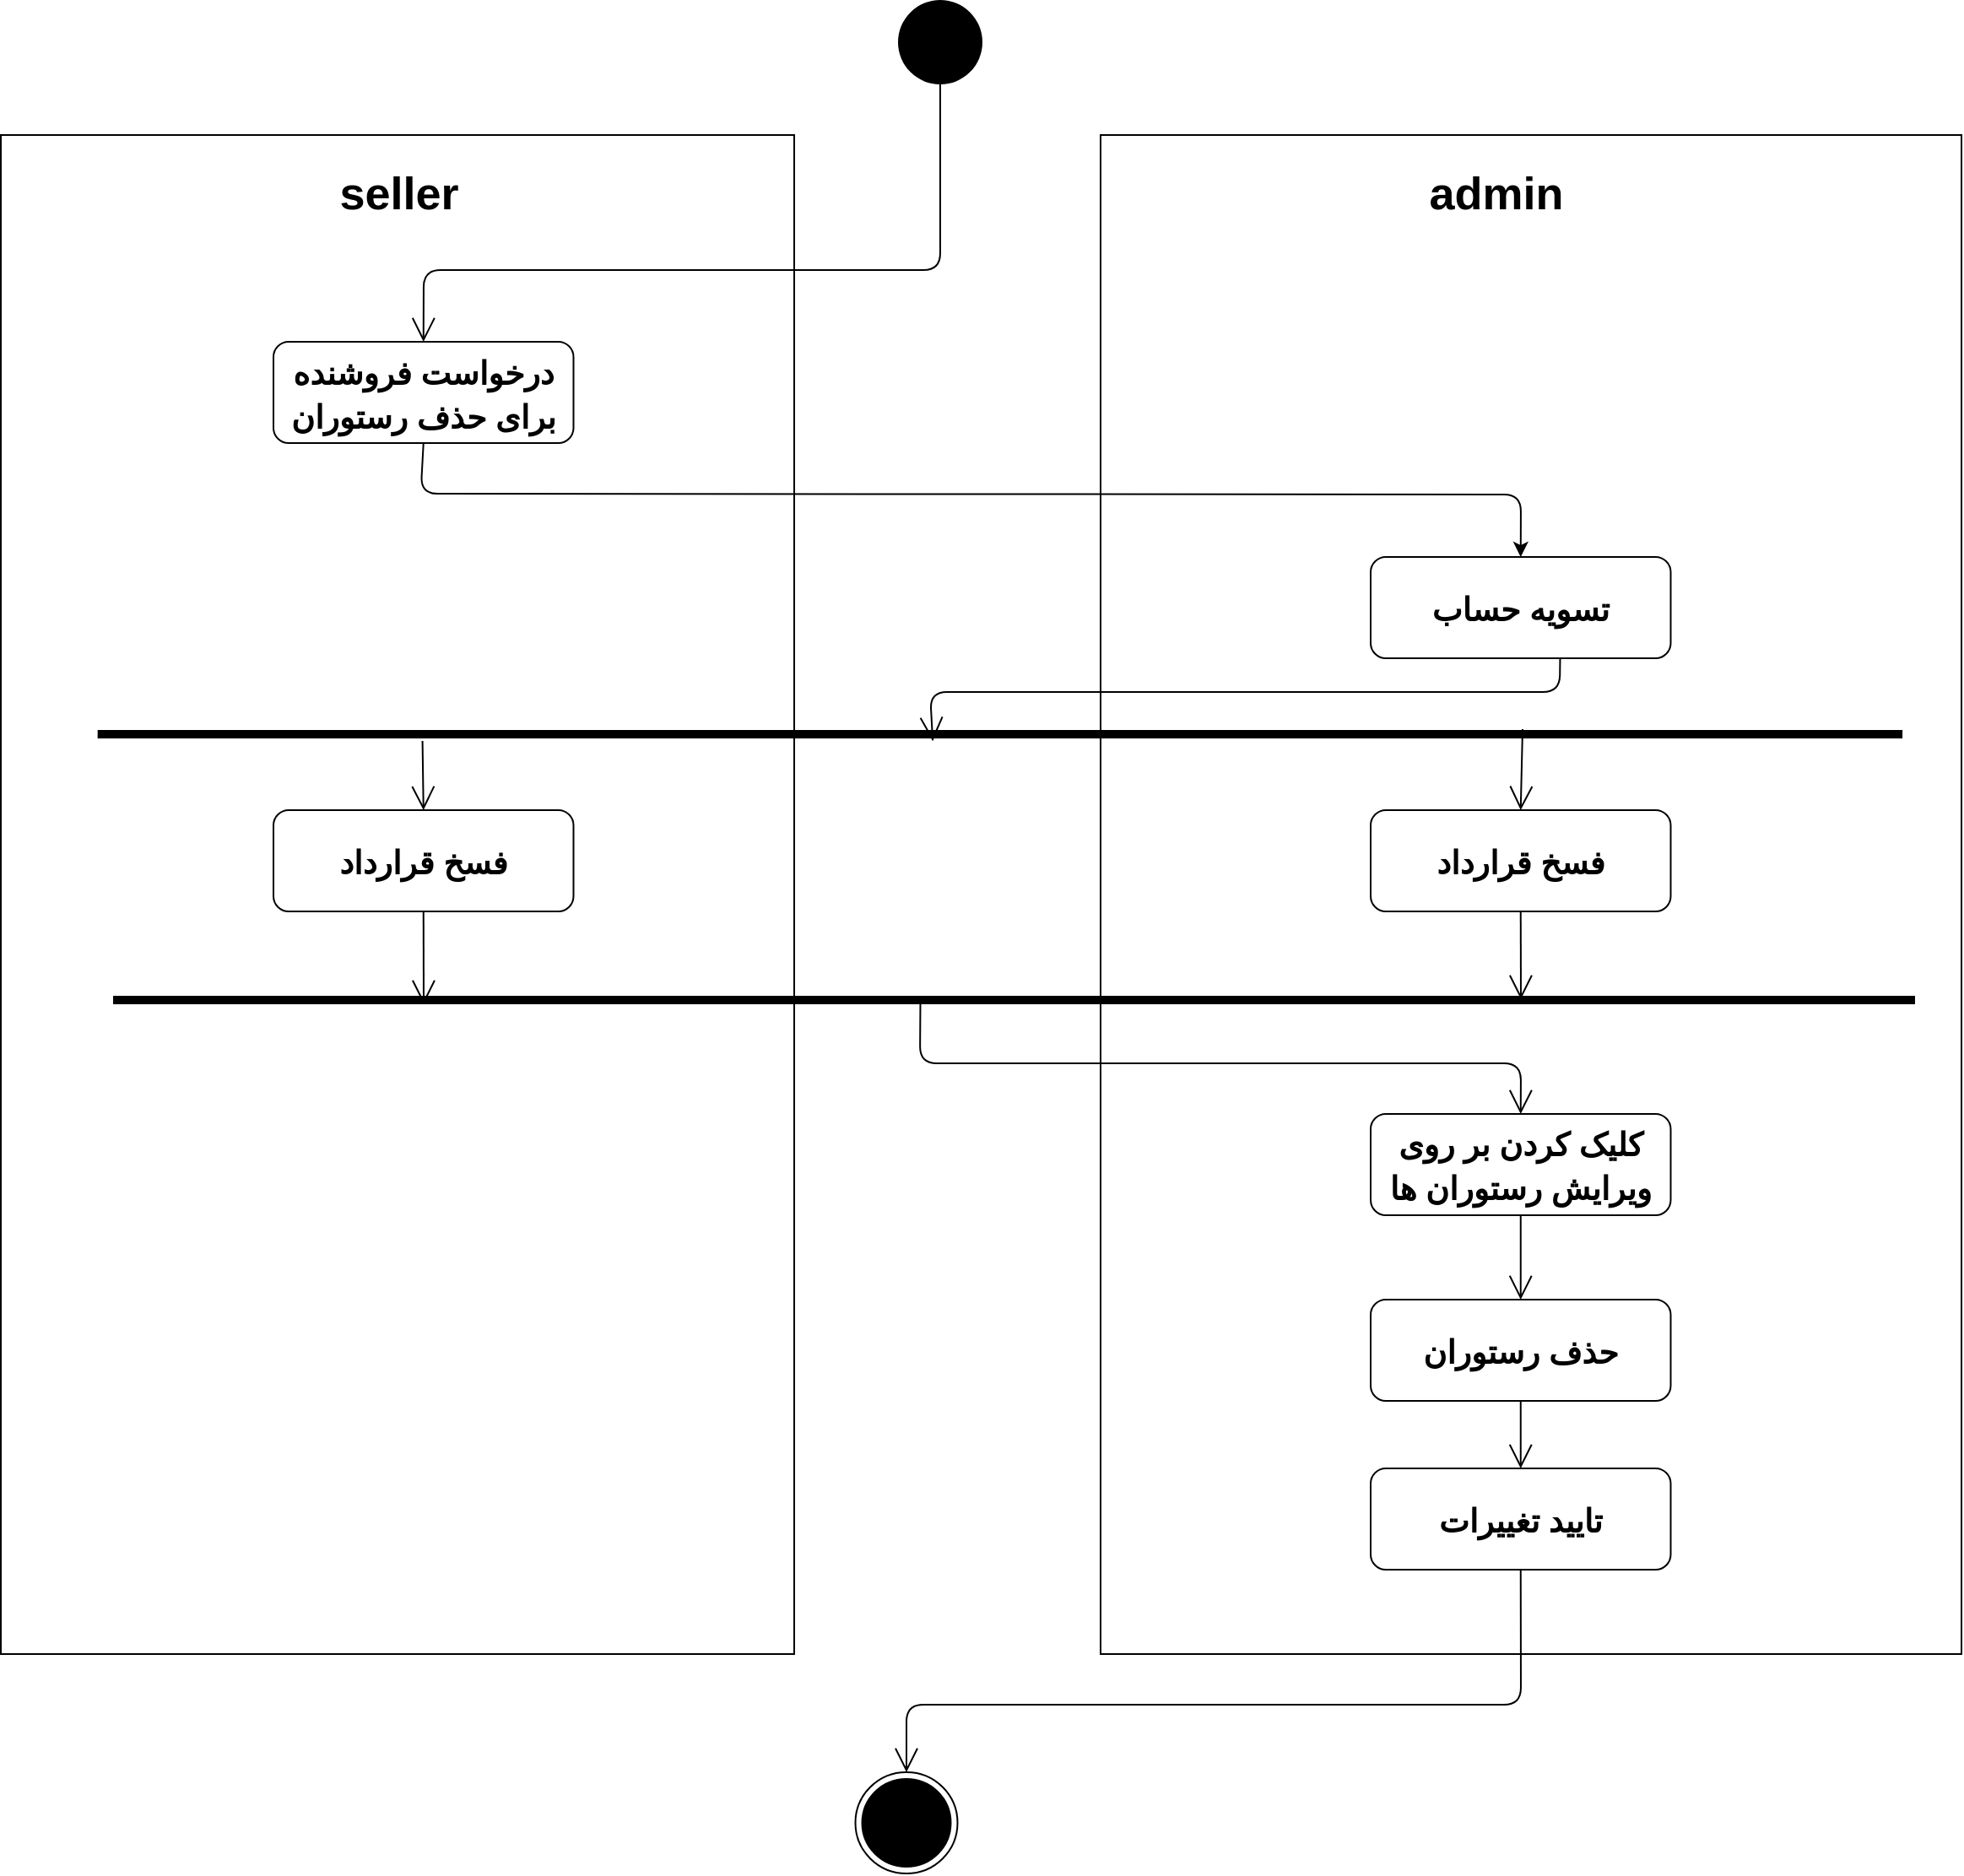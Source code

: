 <mxfile version="13.10.9" type="github">
  <diagram name="Page-1" id="e7e014a7-5840-1c2e-5031-d8a46d1fe8dd">
    <mxGraphModel dx="2015" dy="1105" grid="1" gridSize="10" guides="1" tooltips="1" connect="1" arrows="1" fold="1" page="1" pageScale="1" pageWidth="1654" pageHeight="1169" background="#ffffff" math="0" shadow="0">
      <root>
        <mxCell id="0" />
        <mxCell id="1" parent="0" />
        <mxCell id="aYaNbTCwkLzp46-Q-Bmp-96" value="" style="ellipse;fillColor=#000000;strokeColor=none;" vertex="1" parent="1">
          <mxGeometry x="840" y="30" width="50" height="50" as="geometry" />
        </mxCell>
        <mxCell id="aYaNbTCwkLzp46-Q-Bmp-98" value="" style="endArrow=open;endFill=1;endSize=12;html=1;fontSize=21;exitX=0.5;exitY=1;exitDx=0;exitDy=0;entryX=0.5;entryY=0;entryDx=0;entryDy=0;" edge="1" parent="1" source="aYaNbTCwkLzp46-Q-Bmp-96" target="aYaNbTCwkLzp46-Q-Bmp-188">
          <mxGeometry width="160" relative="1" as="geometry">
            <mxPoint x="972.25" y="82.5" as="sourcePoint" />
            <mxPoint x="500.25" y="214.5" as="targetPoint" />
            <Array as="points">
              <mxPoint x="865" y="190" />
              <mxPoint x="559" y="190" />
            </Array>
          </mxGeometry>
        </mxCell>
        <mxCell id="aYaNbTCwkLzp46-Q-Bmp-150" value="" style="whiteSpace=wrap;html=1;fillColor=none;" vertex="1" parent="1">
          <mxGeometry x="308.5" y="110" width="470" height="900" as="geometry" />
        </mxCell>
        <mxCell id="aYaNbTCwkLzp46-Q-Bmp-179" value="" style="ellipse;html=1;shape=endState;fillColor=#000000;strokeColor=#000000;" vertex="1" parent="1">
          <mxGeometry x="814.75" y="1080" width="60.5" height="60" as="geometry" />
        </mxCell>
        <mxCell id="aYaNbTCwkLzp46-Q-Bmp-180" value="&lt;font size=&quot;1&quot;&gt;&lt;b style=&quot;font-size: 27px&quot;&gt;seller&lt;/b&gt;&lt;/font&gt;" style="text;html=1;align=center;verticalAlign=middle;resizable=0;points=[];autosize=1;" vertex="1" parent="1">
          <mxGeometry x="498.5" y="130" width="90" height="30" as="geometry" />
        </mxCell>
        <mxCell id="aYaNbTCwkLzp46-Q-Bmp-183" value="" style="whiteSpace=wrap;html=1;fillColor=none;imageWidth=24;" vertex="1" parent="1">
          <mxGeometry x="960" y="110" width="510" height="900" as="geometry" />
        </mxCell>
        <mxCell id="aYaNbTCwkLzp46-Q-Bmp-184" value="&lt;font size=&quot;1&quot;&gt;&lt;b style=&quot;font-size: 27px&quot;&gt;admin&lt;/b&gt;&lt;/font&gt;" style="text;html=1;align=center;verticalAlign=middle;resizable=0;points=[];autosize=1;" vertex="1" parent="1">
          <mxGeometry x="1148.5" y="130" width="90" height="30" as="geometry" />
        </mxCell>
        <mxCell id="aYaNbTCwkLzp46-Q-Bmp-188" value="&lt;font style=&quot;font-size: 19px&quot;&gt;درخواست فروشنده برای حذف رستوران&lt;/font&gt;" style="shape=rect;html=1;rounded=1;whiteSpace=wrap;align=center;fontSize=21;fontStyle=1" vertex="1" parent="1">
          <mxGeometry x="470" y="232.5" width="177.75" height="60" as="geometry" />
        </mxCell>
        <mxCell id="aYaNbTCwkLzp46-Q-Bmp-191" value="&lt;span style=&quot;font-size: 19px&quot;&gt;تسویه حساب&lt;/span&gt;" style="shape=rect;html=1;rounded=1;whiteSpace=wrap;align=center;fontSize=21;fontStyle=1" vertex="1" parent="1">
          <mxGeometry x="1120" y="360" width="177.75" height="60" as="geometry" />
        </mxCell>
        <mxCell id="aYaNbTCwkLzp46-Q-Bmp-192" value="" style="endArrow=classic;html=1;exitX=0.5;exitY=1;exitDx=0;exitDy=0;entryX=0.5;entryY=0;entryDx=0;entryDy=0;" edge="1" parent="1" source="aYaNbTCwkLzp46-Q-Bmp-188" target="aYaNbTCwkLzp46-Q-Bmp-191">
          <mxGeometry width="50" height="50" relative="1" as="geometry">
            <mxPoint x="727.25" y="322.5" as="sourcePoint" />
            <mxPoint x="1336.125" y="362.5" as="targetPoint" />
            <Array as="points">
              <mxPoint x="557.25" y="322.5" />
              <mxPoint x="1209" y="323" />
            </Array>
          </mxGeometry>
        </mxCell>
        <mxCell id="aYaNbTCwkLzp46-Q-Bmp-193" value="" style="html=1;points=[];perimeter=orthogonalPerimeter;fillColor=#000000;strokeColor=none;fontSize=16;rotation=90;" vertex="1" parent="1">
          <mxGeometry x="897.94" y="-69.6" width="5" height="1069.22" as="geometry" />
        </mxCell>
        <mxCell id="aYaNbTCwkLzp46-Q-Bmp-194" value="" style="endArrow=open;endFill=1;endSize=12;html=1;fontSize=16;exitX=0.5;exitY=1;exitDx=0;exitDy=0;entryX=1.32;entryY=0.556;entryDx=0;entryDy=0;entryPerimeter=0;" edge="1" parent="1">
          <mxGeometry width="160" relative="1" as="geometry">
            <mxPoint x="1232.23" y="420" as="sourcePoint" />
            <mxPoint x="860.564" y="469.11" as="targetPoint" />
            <Array as="points">
              <mxPoint x="1232" y="440" />
              <mxPoint x="859" y="440" />
            </Array>
          </mxGeometry>
        </mxCell>
        <mxCell id="aYaNbTCwkLzp46-Q-Bmp-195" value="" style="endArrow=open;endFill=1;endSize=12;html=1;fontSize=16;entryX=0.5;entryY=0;entryDx=0;entryDy=0;" edge="1" parent="1" target="aYaNbTCwkLzp46-Q-Bmp-197">
          <mxGeometry width="160" relative="1" as="geometry">
            <mxPoint x="1210" y="462" as="sourcePoint" />
            <mxPoint x="1202" y="509" as="targetPoint" />
          </mxGeometry>
        </mxCell>
        <mxCell id="aYaNbTCwkLzp46-Q-Bmp-196" value="" style="endArrow=open;endFill=1;endSize=12;html=1;fontSize=16;exitX=1.3;exitY=0.82;exitDx=0;exitDy=0;exitPerimeter=0;entryX=0.5;entryY=0;entryDx=0;entryDy=0;" edge="1" parent="1" source="aYaNbTCwkLzp46-Q-Bmp-193" target="aYaNbTCwkLzp46-Q-Bmp-198">
          <mxGeometry width="160" relative="1" as="geometry">
            <mxPoint x="1315.8" y="464" as="sourcePoint" />
            <mxPoint x="1110" y="497" as="targetPoint" />
            <Array as="points" />
          </mxGeometry>
        </mxCell>
        <mxCell id="aYaNbTCwkLzp46-Q-Bmp-197" value="&lt;span style=&quot;font-size: 19px&quot;&gt;فسخ قرارداد&lt;/span&gt;" style="shape=rect;html=1;rounded=1;whiteSpace=wrap;align=center;fontSize=21;fontStyle=1" vertex="1" parent="1">
          <mxGeometry x="1120" y="510" width="177.75" height="60" as="geometry" />
        </mxCell>
        <mxCell id="aYaNbTCwkLzp46-Q-Bmp-198" value="&lt;span style=&quot;font-size: 19px&quot;&gt;فسخ قرارداد&lt;/span&gt;" style="shape=rect;html=1;rounded=1;whiteSpace=wrap;align=center;fontSize=21;fontStyle=1" vertex="1" parent="1">
          <mxGeometry x="470" y="510" width="177.75" height="60" as="geometry" />
        </mxCell>
        <mxCell id="aYaNbTCwkLzp46-Q-Bmp-199" value="" style="html=1;points=[];perimeter=orthogonalPerimeter;fillColor=#000000;strokeColor=none;fontSize=16;rotation=90;" vertex="1" parent="1">
          <mxGeometry x="906.25" y="88.75" width="5" height="1067.5" as="geometry" />
        </mxCell>
        <mxCell id="aYaNbTCwkLzp46-Q-Bmp-200" value="" style="endArrow=open;endFill=1;endSize=12;html=1;fontSize=16;exitX=0.5;exitY=1;exitDx=0;exitDy=0;" edge="1" parent="1" source="aYaNbTCwkLzp46-Q-Bmp-197">
          <mxGeometry width="160" relative="1" as="geometry">
            <mxPoint x="1321.14" y="570" as="sourcePoint" />
            <mxPoint x="1209" y="622" as="targetPoint" />
          </mxGeometry>
        </mxCell>
        <mxCell id="aYaNbTCwkLzp46-Q-Bmp-201" value="" style="endArrow=open;endFill=1;endSize=12;html=1;fontSize=16;exitX=0.5;exitY=1;exitDx=0;exitDy=0;" edge="1" parent="1" source="aYaNbTCwkLzp46-Q-Bmp-198">
          <mxGeometry width="160" relative="1" as="geometry">
            <mxPoint x="1331.14" y="580" as="sourcePoint" />
            <mxPoint x="559" y="625" as="targetPoint" />
          </mxGeometry>
        </mxCell>
        <mxCell id="aYaNbTCwkLzp46-Q-Bmp-203" value="&lt;span style=&quot;font-size: 19px&quot;&gt;کلیک کردن بر روی ویرایش رستوران ها&lt;/span&gt;" style="shape=rect;html=1;rounded=1;whiteSpace=wrap;align=center;fontSize=21;fontStyle=1" vertex="1" parent="1">
          <mxGeometry x="1120" y="690" width="177.75" height="60" as="geometry" />
        </mxCell>
        <mxCell id="aYaNbTCwkLzp46-Q-Bmp-205" value="" style="endArrow=open;endFill=1;endSize=12;html=1;fontSize=16;exitX=0.963;exitY=0.552;exitDx=0;exitDy=0;entryX=0.5;entryY=0;entryDx=0;entryDy=0;exitPerimeter=0;" edge="1" parent="1" source="aYaNbTCwkLzp46-Q-Bmp-199" target="aYaNbTCwkLzp46-Q-Bmp-203">
          <mxGeometry width="160" relative="1" as="geometry">
            <mxPoint x="870.0" y="620" as="sourcePoint" />
            <mxPoint x="871.0" y="674.585" as="targetPoint" />
            <Array as="points">
              <mxPoint x="853" y="660" />
              <mxPoint x="1209" y="660" />
            </Array>
          </mxGeometry>
        </mxCell>
        <mxCell id="aYaNbTCwkLzp46-Q-Bmp-206" value="&lt;span style=&quot;font-size: 19px&quot;&gt;حذف رستوران&lt;/span&gt;" style="shape=rect;html=1;rounded=1;whiteSpace=wrap;align=center;fontSize=21;fontStyle=1" vertex="1" parent="1">
          <mxGeometry x="1120" y="800" width="177.75" height="60" as="geometry" />
        </mxCell>
        <mxCell id="aYaNbTCwkLzp46-Q-Bmp-207" value="&lt;span style=&quot;font-size: 19px&quot;&gt;تایید تغییرات&lt;/span&gt;" style="shape=rect;html=1;rounded=1;whiteSpace=wrap;align=center;fontSize=21;fontStyle=1" vertex="1" parent="1">
          <mxGeometry x="1120" y="900" width="177.75" height="60" as="geometry" />
        </mxCell>
        <mxCell id="aYaNbTCwkLzp46-Q-Bmp-212" value="" style="endArrow=open;endFill=1;endSize=12;html=1;fontSize=16;exitX=0.5;exitY=1;exitDx=0;exitDy=0;entryX=0.5;entryY=0;entryDx=0;entryDy=0;" edge="1" parent="1" source="aYaNbTCwkLzp46-Q-Bmp-203" target="aYaNbTCwkLzp46-Q-Bmp-206">
          <mxGeometry width="160" relative="1" as="geometry">
            <mxPoint x="1208.285" y="750" as="sourcePoint" />
            <mxPoint x="1208.33" y="802" as="targetPoint" />
          </mxGeometry>
        </mxCell>
        <mxCell id="aYaNbTCwkLzp46-Q-Bmp-215" value="" style="endArrow=open;endFill=1;endSize=12;html=1;fontSize=16;exitX=0.5;exitY=1;exitDx=0;exitDy=0;entryX=0.5;entryY=0;entryDx=0;entryDy=0;" edge="1" parent="1" source="aYaNbTCwkLzp46-Q-Bmp-206" target="aYaNbTCwkLzp46-Q-Bmp-207">
          <mxGeometry width="160" relative="1" as="geometry">
            <mxPoint x="1228.875" y="590" as="sourcePoint" />
            <mxPoint x="1228.92" y="642" as="targetPoint" />
          </mxGeometry>
        </mxCell>
        <mxCell id="aYaNbTCwkLzp46-Q-Bmp-216" value="" style="endArrow=open;endFill=1;endSize=12;html=1;fontSize=16;exitX=0.5;exitY=1;exitDx=0;exitDy=0;entryX=0.5;entryY=0;entryDx=0;entryDy=0;" edge="1" parent="1" source="aYaNbTCwkLzp46-Q-Bmp-207" target="aYaNbTCwkLzp46-Q-Bmp-179">
          <mxGeometry width="160" relative="1" as="geometry">
            <mxPoint x="1238.875" y="600" as="sourcePoint" />
            <mxPoint x="1238.92" y="652" as="targetPoint" />
            <Array as="points">
              <mxPoint x="1209" y="1040" />
              <mxPoint x="845" y="1040" />
            </Array>
          </mxGeometry>
        </mxCell>
      </root>
    </mxGraphModel>
  </diagram>
</mxfile>
